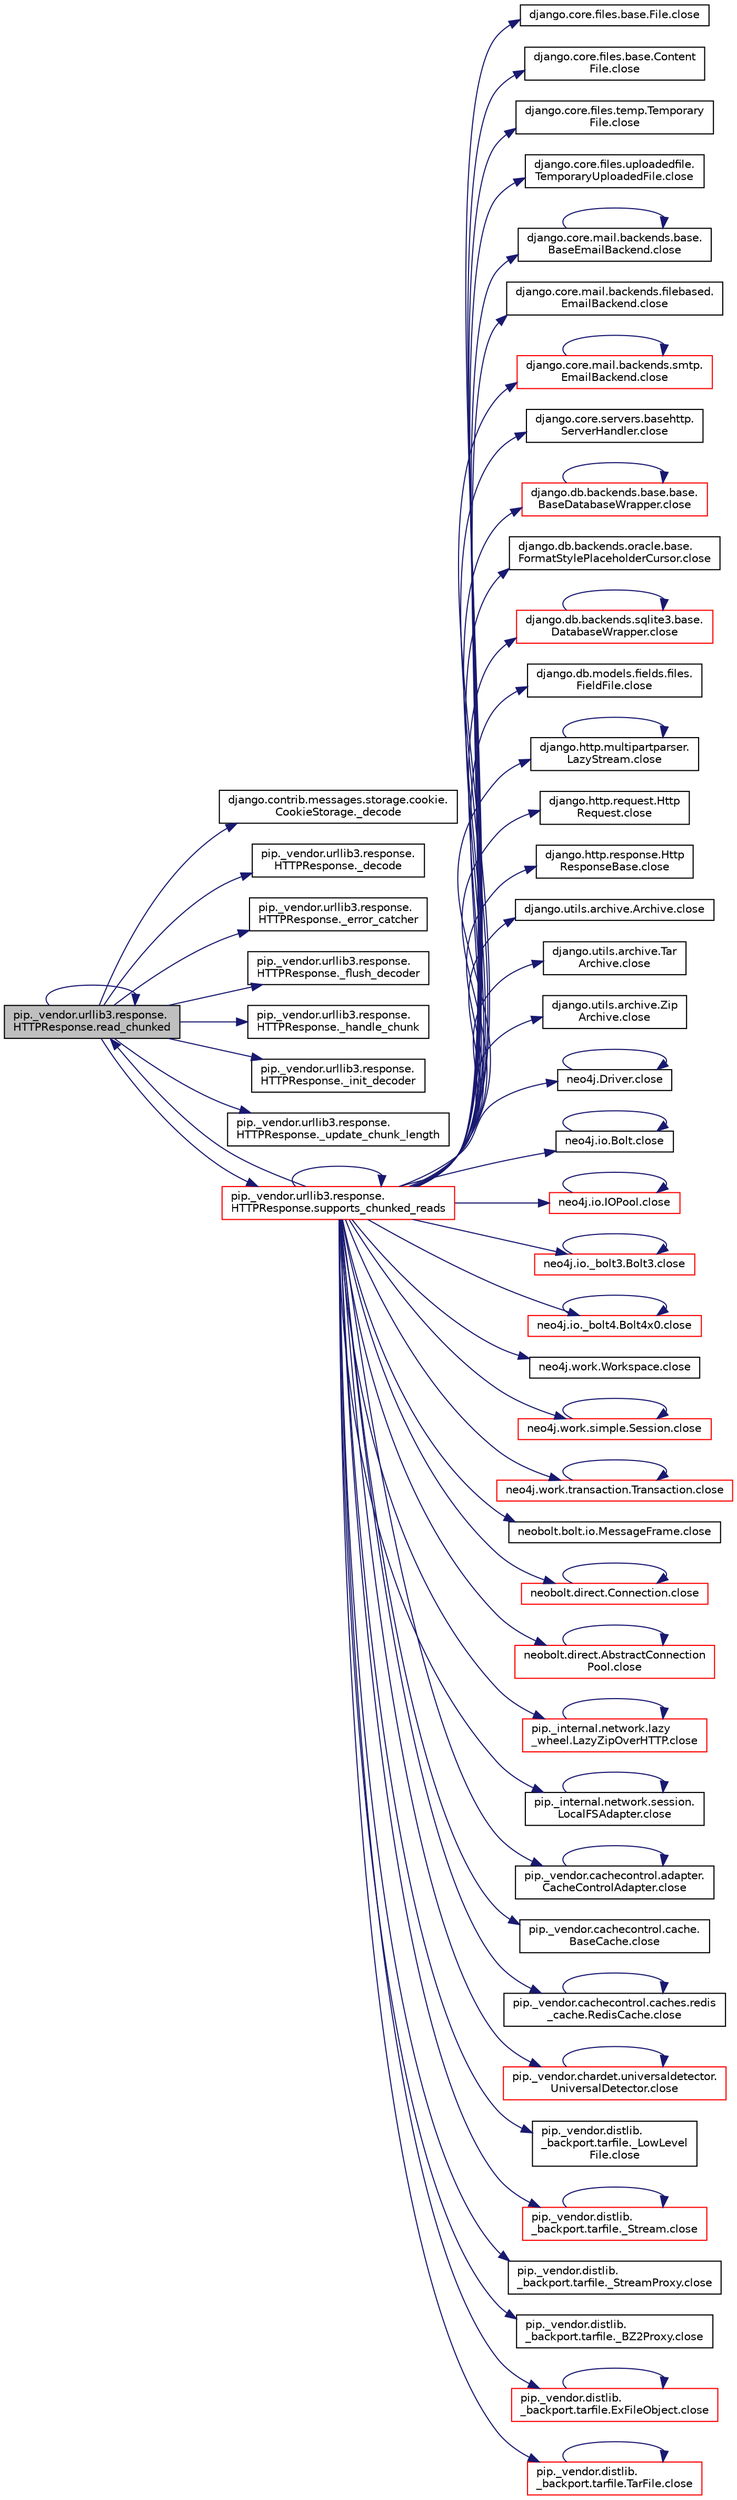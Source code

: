 digraph "pip._vendor.urllib3.response.HTTPResponse.read_chunked"
{
 // LATEX_PDF_SIZE
  edge [fontname="Helvetica",fontsize="10",labelfontname="Helvetica",labelfontsize="10"];
  node [fontname="Helvetica",fontsize="10",shape=record];
  rankdir="LR";
  Node1 [label="pip._vendor.urllib3.response.\lHTTPResponse.read_chunked",height=0.2,width=0.4,color="black", fillcolor="grey75", style="filled", fontcolor="black",tooltip=" "];
  Node1 -> Node2 [color="midnightblue",fontsize="10",style="solid",fontname="Helvetica"];
  Node2 [label="django.contrib.messages.storage.cookie.\lCookieStorage._decode",height=0.2,width=0.4,color="black", fillcolor="white", style="filled",URL="$d2/dd6/classdjango_1_1contrib_1_1messages_1_1storage_1_1cookie_1_1_cookie_storage.html#ae71905c1c9efb47885e64d31b1c7157e",tooltip=" "];
  Node1 -> Node3 [color="midnightblue",fontsize="10",style="solid",fontname="Helvetica"];
  Node3 [label="pip._vendor.urllib3.response.\lHTTPResponse._decode",height=0.2,width=0.4,color="black", fillcolor="white", style="filled",URL="$dd/d5a/classpip_1_1__vendor_1_1urllib3_1_1response_1_1_h_t_t_p_response.html#a319b50d3f226f62bacf7acff3142f9f1",tooltip=" "];
  Node1 -> Node4 [color="midnightblue",fontsize="10",style="solid",fontname="Helvetica"];
  Node4 [label="pip._vendor.urllib3.response.\lHTTPResponse._error_catcher",height=0.2,width=0.4,color="black", fillcolor="white", style="filled",URL="$dd/d5a/classpip_1_1__vendor_1_1urllib3_1_1response_1_1_h_t_t_p_response.html#a5d9f09682a9551f2d954382ccad8382b",tooltip=" "];
  Node1 -> Node5 [color="midnightblue",fontsize="10",style="solid",fontname="Helvetica"];
  Node5 [label="pip._vendor.urllib3.response.\lHTTPResponse._flush_decoder",height=0.2,width=0.4,color="black", fillcolor="white", style="filled",URL="$dd/d5a/classpip_1_1__vendor_1_1urllib3_1_1response_1_1_h_t_t_p_response.html#af433a1d3e773c54187e0518503e6dc4b",tooltip=" "];
  Node1 -> Node6 [color="midnightblue",fontsize="10",style="solid",fontname="Helvetica"];
  Node6 [label="pip._vendor.urllib3.response.\lHTTPResponse._handle_chunk",height=0.2,width=0.4,color="black", fillcolor="white", style="filled",URL="$dd/d5a/classpip_1_1__vendor_1_1urllib3_1_1response_1_1_h_t_t_p_response.html#a379d4f1b6d6edf3c2639d2c5d3bce36d",tooltip=" "];
  Node1 -> Node7 [color="midnightblue",fontsize="10",style="solid",fontname="Helvetica"];
  Node7 [label="pip._vendor.urllib3.response.\lHTTPResponse._init_decoder",height=0.2,width=0.4,color="black", fillcolor="white", style="filled",URL="$dd/d5a/classpip_1_1__vendor_1_1urllib3_1_1response_1_1_h_t_t_p_response.html#acd89b26f08a7b8c7cdc6b35ae74c801a",tooltip=" "];
  Node1 -> Node8 [color="midnightblue",fontsize="10",style="solid",fontname="Helvetica"];
  Node8 [label="pip._vendor.urllib3.response.\lHTTPResponse._update_chunk_length",height=0.2,width=0.4,color="black", fillcolor="white", style="filled",URL="$dd/d5a/classpip_1_1__vendor_1_1urllib3_1_1response_1_1_h_t_t_p_response.html#afd9dde1480029c22d5be27adfbec5dcf",tooltip=" "];
  Node1 -> Node1 [color="midnightblue",fontsize="10",style="solid",fontname="Helvetica"];
  Node1 -> Node9 [color="midnightblue",fontsize="10",style="solid",fontname="Helvetica"];
  Node9 [label="pip._vendor.urllib3.response.\lHTTPResponse.supports_chunked_reads",height=0.2,width=0.4,color="red", fillcolor="white", style="filled",URL="$dd/d5a/classpip_1_1__vendor_1_1urllib3_1_1response_1_1_h_t_t_p_response.html#a2a1912a3eac26ffca9f80fa1ab140126",tooltip=" "];
  Node9 -> Node10 [color="midnightblue",fontsize="10",style="solid",fontname="Helvetica"];
  Node10 [label="django.core.files.base.File.close",height=0.2,width=0.4,color="black", fillcolor="white", style="filled",URL="$db/def/classdjango_1_1core_1_1files_1_1base_1_1_file.html#a8c4bc9a8846330c046fc201d6becbb16",tooltip=" "];
  Node9 -> Node11 [color="midnightblue",fontsize="10",style="solid",fontname="Helvetica"];
  Node11 [label="django.core.files.base.Content\lFile.close",height=0.2,width=0.4,color="black", fillcolor="white", style="filled",URL="$d5/d94/classdjango_1_1core_1_1files_1_1base_1_1_content_file.html#a73fa166116e1f5ccbaabfa8d5e37f561",tooltip=" "];
  Node9 -> Node12 [color="midnightblue",fontsize="10",style="solid",fontname="Helvetica"];
  Node12 [label="django.core.files.temp.Temporary\lFile.close",height=0.2,width=0.4,color="black", fillcolor="white", style="filled",URL="$d3/d8a/classdjango_1_1core_1_1files_1_1temp_1_1_temporary_file.html#a972023ec85bfb464440c61a3a5e59609",tooltip=" "];
  Node9 -> Node13 [color="midnightblue",fontsize="10",style="solid",fontname="Helvetica"];
  Node13 [label="django.core.files.uploadedfile.\lTemporaryUploadedFile.close",height=0.2,width=0.4,color="black", fillcolor="white", style="filled",URL="$da/d6e/classdjango_1_1core_1_1files_1_1uploadedfile_1_1_temporary_uploaded_file.html#ada7232bde32c06dee060f180dab883f7",tooltip=" "];
  Node9 -> Node14 [color="midnightblue",fontsize="10",style="solid",fontname="Helvetica"];
  Node14 [label="django.core.mail.backends.base.\lBaseEmailBackend.close",height=0.2,width=0.4,color="black", fillcolor="white", style="filled",URL="$d5/da1/classdjango_1_1core_1_1mail_1_1backends_1_1base_1_1_base_email_backend.html#a851f1ff34881b6eb56a712fd564812c5",tooltip=" "];
  Node14 -> Node14 [color="midnightblue",fontsize="10",style="solid",fontname="Helvetica"];
  Node9 -> Node15 [color="midnightblue",fontsize="10",style="solid",fontname="Helvetica"];
  Node15 [label="django.core.mail.backends.filebased.\lEmailBackend.close",height=0.2,width=0.4,color="black", fillcolor="white", style="filled",URL="$d9/db1/classdjango_1_1core_1_1mail_1_1backends_1_1filebased_1_1_email_backend.html#a33f14c282f0e8c2e5bd515281955f9e4",tooltip=" "];
  Node9 -> Node16 [color="midnightblue",fontsize="10",style="solid",fontname="Helvetica"];
  Node16 [label="django.core.mail.backends.smtp.\lEmailBackend.close",height=0.2,width=0.4,color="red", fillcolor="white", style="filled",URL="$d7/db2/classdjango_1_1core_1_1mail_1_1backends_1_1smtp_1_1_email_backend.html#a35b061f481ea14b2fb216340ce020634",tooltip=" "];
  Node16 -> Node16 [color="midnightblue",fontsize="10",style="solid",fontname="Helvetica"];
  Node9 -> Node19 [color="midnightblue",fontsize="10",style="solid",fontname="Helvetica"];
  Node19 [label="django.core.servers.basehttp.\lServerHandler.close",height=0.2,width=0.4,color="black", fillcolor="white", style="filled",URL="$dc/d68/classdjango_1_1core_1_1servers_1_1basehttp_1_1_server_handler.html#a399f90b0984f836b3438fbc0b01366d3",tooltip=" "];
  Node9 -> Node20 [color="midnightblue",fontsize="10",style="solid",fontname="Helvetica"];
  Node20 [label="django.db.backends.base.base.\lBaseDatabaseWrapper.close",height=0.2,width=0.4,color="red", fillcolor="white", style="filled",URL="$d2/d62/classdjango_1_1db_1_1backends_1_1base_1_1base_1_1_base_database_wrapper.html#a5e2f5642f3f4943bf2530f10ffd792c0",tooltip=" "];
  Node20 -> Node20 [color="midnightblue",fontsize="10",style="solid",fontname="Helvetica"];
  Node9 -> Node133 [color="midnightblue",fontsize="10",style="solid",fontname="Helvetica"];
  Node133 [label="django.db.backends.oracle.base.\lFormatStylePlaceholderCursor.close",height=0.2,width=0.4,color="black", fillcolor="white", style="filled",URL="$d5/daa/classdjango_1_1db_1_1backends_1_1oracle_1_1base_1_1_format_style_placeholder_cursor.html#add495694b082ed477981afc54bb93406",tooltip=" "];
  Node9 -> Node134 [color="midnightblue",fontsize="10",style="solid",fontname="Helvetica"];
  Node134 [label="django.db.backends.sqlite3.base.\lDatabaseWrapper.close",height=0.2,width=0.4,color="red", fillcolor="white", style="filled",URL="$d9/dfe/classdjango_1_1db_1_1backends_1_1sqlite3_1_1base_1_1_database_wrapper.html#a2bf73e368c6645c2af663435bca4d3fb",tooltip=" "];
  Node134 -> Node134 [color="midnightblue",fontsize="10",style="solid",fontname="Helvetica"];
  Node9 -> Node137 [color="midnightblue",fontsize="10",style="solid",fontname="Helvetica"];
  Node137 [label="django.db.models.fields.files.\lFieldFile.close",height=0.2,width=0.4,color="black", fillcolor="white", style="filled",URL="$d8/d02/classdjango_1_1db_1_1models_1_1fields_1_1files_1_1_field_file.html#a27982b1ff494afc8bdf98eef03cc0b8d",tooltip=" "];
  Node9 -> Node138 [color="midnightblue",fontsize="10",style="solid",fontname="Helvetica"];
  Node138 [label="django.http.multipartparser.\lLazyStream.close",height=0.2,width=0.4,color="black", fillcolor="white", style="filled",URL="$d4/dba/classdjango_1_1http_1_1multipartparser_1_1_lazy_stream.html#a2c8ea716b7de1e1363e21ada0726445a",tooltip=" "];
  Node138 -> Node138 [color="midnightblue",fontsize="10",style="solid",fontname="Helvetica"];
  Node9 -> Node139 [color="midnightblue",fontsize="10",style="solid",fontname="Helvetica"];
  Node139 [label="django.http.request.Http\lRequest.close",height=0.2,width=0.4,color="black", fillcolor="white", style="filled",URL="$d1/ded/classdjango_1_1http_1_1request_1_1_http_request.html#a73876439af72cf5449e7b53f5a27c21a",tooltip=" "];
  Node9 -> Node140 [color="midnightblue",fontsize="10",style="solid",fontname="Helvetica"];
  Node140 [label="django.http.response.Http\lResponseBase.close",height=0.2,width=0.4,color="black", fillcolor="white", style="filled",URL="$dd/db4/classdjango_1_1http_1_1response_1_1_http_response_base.html#a64917d2a4fd30e2690a212a2bdac8115",tooltip=" "];
  Node9 -> Node141 [color="midnightblue",fontsize="10",style="solid",fontname="Helvetica"];
  Node141 [label="django.utils.archive.Archive.close",height=0.2,width=0.4,color="black", fillcolor="white", style="filled",URL="$d5/d22/classdjango_1_1utils_1_1archive_1_1_archive.html#ac7ce106b60f0e71831c77999ebe505fb",tooltip=" "];
  Node9 -> Node142 [color="midnightblue",fontsize="10",style="solid",fontname="Helvetica"];
  Node142 [label="django.utils.archive.Tar\lArchive.close",height=0.2,width=0.4,color="black", fillcolor="white", style="filled",URL="$dc/df0/classdjango_1_1utils_1_1archive_1_1_tar_archive.html#af97c435d280d0706f1a82d95f603fc12",tooltip=" "];
  Node9 -> Node143 [color="midnightblue",fontsize="10",style="solid",fontname="Helvetica"];
  Node143 [label="django.utils.archive.Zip\lArchive.close",height=0.2,width=0.4,color="black", fillcolor="white", style="filled",URL="$de/d2b/classdjango_1_1utils_1_1archive_1_1_zip_archive.html#a40603f7592fdca9e97e2437837d51268",tooltip=" "];
  Node9 -> Node144 [color="midnightblue",fontsize="10",style="solid",fontname="Helvetica"];
  Node144 [label="neo4j.Driver.close",height=0.2,width=0.4,color="black", fillcolor="white", style="filled",URL="$d0/deb/classneo4j_1_1_driver.html#a74ff35dcee5c2e7a374bbfafd1b6c8bf",tooltip=" "];
  Node144 -> Node144 [color="midnightblue",fontsize="10",style="solid",fontname="Helvetica"];
  Node9 -> Node145 [color="midnightblue",fontsize="10",style="solid",fontname="Helvetica"];
  Node145 [label="neo4j.io.Bolt.close",height=0.2,width=0.4,color="black", fillcolor="white", style="filled",URL="$db/dec/classneo4j_1_1io_1_1_bolt.html#a31d410f59bae9017097e542252e6a329",tooltip=" "];
  Node145 -> Node145 [color="midnightblue",fontsize="10",style="solid",fontname="Helvetica"];
  Node9 -> Node146 [color="midnightblue",fontsize="10",style="solid",fontname="Helvetica"];
  Node146 [label="neo4j.io.IOPool.close",height=0.2,width=0.4,color="red", fillcolor="white", style="filled",URL="$df/daf/classneo4j_1_1io_1_1_i_o_pool.html#a100def1e1c216546d86c2d2c61c79dc9",tooltip=" "];
  Node146 -> Node146 [color="midnightblue",fontsize="10",style="solid",fontname="Helvetica"];
  Node9 -> Node2865 [color="midnightblue",fontsize="10",style="solid",fontname="Helvetica"];
  Node2865 [label="neo4j.io._bolt3.Bolt3.close",height=0.2,width=0.4,color="red", fillcolor="white", style="filled",URL="$db/d66/classneo4j_1_1io_1_1__bolt3_1_1_bolt3.html#a10044067639209614003ec8225c9a3cb",tooltip=" "];
  Node2865 -> Node2865 [color="midnightblue",fontsize="10",style="solid",fontname="Helvetica"];
  Node9 -> Node2867 [color="midnightblue",fontsize="10",style="solid",fontname="Helvetica"];
  Node2867 [label="neo4j.io._bolt4.Bolt4x0.close",height=0.2,width=0.4,color="red", fillcolor="white", style="filled",URL="$d2/dd8/classneo4j_1_1io_1_1__bolt4_1_1_bolt4x0.html#a8e5771df2d7ec575c4ac9a8d9ff7d576",tooltip=" "];
  Node2867 -> Node2867 [color="midnightblue",fontsize="10",style="solid",fontname="Helvetica"];
  Node9 -> Node2868 [color="midnightblue",fontsize="10",style="solid",fontname="Helvetica"];
  Node2868 [label="neo4j.work.Workspace.close",height=0.2,width=0.4,color="black", fillcolor="white", style="filled",URL="$d4/d0d/classneo4j_1_1work_1_1_workspace.html#ad10e5d22f3ae53ec75a474e3f7227603",tooltip=" "];
  Node9 -> Node2869 [color="midnightblue",fontsize="10",style="solid",fontname="Helvetica"];
  Node2869 [label="neo4j.work.simple.Session.close",height=0.2,width=0.4,color="red", fillcolor="white", style="filled",URL="$d9/d69/classneo4j_1_1work_1_1simple_1_1_session.html#a5b9805837cff2e5932135143b89454df",tooltip=" "];
  Node2869 -> Node2869 [color="midnightblue",fontsize="10",style="solid",fontname="Helvetica"];
  Node9 -> Node2873 [color="midnightblue",fontsize="10",style="solid",fontname="Helvetica"];
  Node2873 [label="neo4j.work.transaction.Transaction.close",height=0.2,width=0.4,color="red", fillcolor="white", style="filled",URL="$d9/da3/classneo4j_1_1work_1_1transaction_1_1_transaction.html#ae6ffbee4693b39a418619aac35168e56",tooltip=" "];
  Node2873 -> Node2873 [color="midnightblue",fontsize="10",style="solid",fontname="Helvetica"];
  Node9 -> Node2885 [color="midnightblue",fontsize="10",style="solid",fontname="Helvetica"];
  Node2885 [label="neobolt.bolt.io.MessageFrame.close",height=0.2,width=0.4,color="black", fillcolor="white", style="filled",URL="$d8/d88/classneobolt_1_1bolt_1_1io_1_1_message_frame.html#aa6fe5688ce66d293baafde24a67488bb",tooltip=" "];
  Node9 -> Node2886 [color="midnightblue",fontsize="10",style="solid",fontname="Helvetica"];
  Node2886 [label="neobolt.direct.Connection.close",height=0.2,width=0.4,color="red", fillcolor="white", style="filled",URL="$d8/db4/classneobolt_1_1direct_1_1_connection.html#af0b5cc8672b0f72f3b3e681ff0608519",tooltip=" "];
  Node2886 -> Node2886 [color="midnightblue",fontsize="10",style="solid",fontname="Helvetica"];
  Node9 -> Node2888 [color="midnightblue",fontsize="10",style="solid",fontname="Helvetica"];
  Node2888 [label="neobolt.direct.AbstractConnection\lPool.close",height=0.2,width=0.4,color="red", fillcolor="white", style="filled",URL="$dd/dec/classneobolt_1_1direct_1_1_abstract_connection_pool.html#a0469a6a947b4242c95d0341ef9fd48ba",tooltip=" "];
  Node2888 -> Node2888 [color="midnightblue",fontsize="10",style="solid",fontname="Helvetica"];
  Node9 -> Node2906 [color="midnightblue",fontsize="10",style="solid",fontname="Helvetica"];
  Node2906 [label="pip._internal.network.lazy\l_wheel.LazyZipOverHTTP.close",height=0.2,width=0.4,color="red", fillcolor="white", style="filled",URL="$df/d67/classpip_1_1__internal_1_1network_1_1lazy__wheel_1_1_lazy_zip_over_h_t_t_p.html#a6aeec11453c683f141b9fe121163a8d0",tooltip=" "];
  Node2906 -> Node2906 [color="midnightblue",fontsize="10",style="solid",fontname="Helvetica"];
  Node9 -> Node2907 [color="midnightblue",fontsize="10",style="solid",fontname="Helvetica"];
  Node2907 [label="pip._internal.network.session.\lLocalFSAdapter.close",height=0.2,width=0.4,color="black", fillcolor="white", style="filled",URL="$d4/dd3/classpip_1_1__internal_1_1network_1_1session_1_1_local_f_s_adapter.html#aa34a91aefe9a7eb5c878f46fd1e41c21",tooltip=" "];
  Node2907 -> Node2907 [color="midnightblue",fontsize="10",style="solid",fontname="Helvetica"];
  Node9 -> Node2908 [color="midnightblue",fontsize="10",style="solid",fontname="Helvetica"];
  Node2908 [label="pip._vendor.cachecontrol.adapter.\lCacheControlAdapter.close",height=0.2,width=0.4,color="black", fillcolor="white", style="filled",URL="$d6/def/classpip_1_1__vendor_1_1cachecontrol_1_1adapter_1_1_cache_control_adapter.html#a4a0c2c447b066fbb5ac2c0e79c2d3b0d",tooltip=" "];
  Node2908 -> Node2908 [color="midnightblue",fontsize="10",style="solid",fontname="Helvetica"];
  Node9 -> Node2909 [color="midnightblue",fontsize="10",style="solid",fontname="Helvetica"];
  Node2909 [label="pip._vendor.cachecontrol.cache.\lBaseCache.close",height=0.2,width=0.4,color="black", fillcolor="white", style="filled",URL="$da/d8a/classpip_1_1__vendor_1_1cachecontrol_1_1cache_1_1_base_cache.html#a8017769efeea6eff571e348aa704688e",tooltip=" "];
  Node9 -> Node2910 [color="midnightblue",fontsize="10",style="solid",fontname="Helvetica"];
  Node2910 [label="pip._vendor.cachecontrol.caches.redis\l_cache.RedisCache.close",height=0.2,width=0.4,color="black", fillcolor="white", style="filled",URL="$dd/d2e/classpip_1_1__vendor_1_1cachecontrol_1_1caches_1_1redis__cache_1_1_redis_cache.html#adeb3c051e33255eefb591db14684a229",tooltip=" "];
  Node2910 -> Node2910 [color="midnightblue",fontsize="10",style="solid",fontname="Helvetica"];
  Node9 -> Node2911 [color="midnightblue",fontsize="10",style="solid",fontname="Helvetica"];
  Node2911 [label="pip._vendor.chardet.universaldetector.\lUniversalDetector.close",height=0.2,width=0.4,color="red", fillcolor="white", style="filled",URL="$d1/d68/classpip_1_1__vendor_1_1chardet_1_1universaldetector_1_1_universal_detector.html#ae3e8249c727d067d4bd2d8f4445bbc76",tooltip=" "];
  Node2911 -> Node2911 [color="midnightblue",fontsize="10",style="solid",fontname="Helvetica"];
  Node9 -> Node2915 [color="midnightblue",fontsize="10",style="solid",fontname="Helvetica"];
  Node2915 [label="pip._vendor.distlib.\l_backport.tarfile._LowLevel\lFile.close",height=0.2,width=0.4,color="black", fillcolor="white", style="filled",URL="$d8/d82/classpip_1_1__vendor_1_1distlib_1_1__backport_1_1tarfile_1_1___low_level_file.html#a373205504dfbb24ed49d8be2afe5754a",tooltip=" "];
  Node9 -> Node2916 [color="midnightblue",fontsize="10",style="solid",fontname="Helvetica"];
  Node2916 [label="pip._vendor.distlib.\l_backport.tarfile._Stream.close",height=0.2,width=0.4,color="red", fillcolor="white", style="filled",URL="$de/d60/classpip_1_1__vendor_1_1distlib_1_1__backport_1_1tarfile_1_1___stream.html#a1a25d16c23451063ba92b17584a36535",tooltip=" "];
  Node2916 -> Node2916 [color="midnightblue",fontsize="10",style="solid",fontname="Helvetica"];
  Node9 -> Node2920 [color="midnightblue",fontsize="10",style="solid",fontname="Helvetica"];
  Node2920 [label="pip._vendor.distlib.\l_backport.tarfile._StreamProxy.close",height=0.2,width=0.4,color="black", fillcolor="white", style="filled",URL="$de/da4/classpip_1_1__vendor_1_1distlib_1_1__backport_1_1tarfile_1_1___stream_proxy.html#ada0a8b99ad484a712f7bbc97a628fdc6",tooltip=" "];
  Node9 -> Node2921 [color="midnightblue",fontsize="10",style="solid",fontname="Helvetica"];
  Node2921 [label="pip._vendor.distlib.\l_backport.tarfile._BZ2Proxy.close",height=0.2,width=0.4,color="black", fillcolor="white", style="filled",URL="$dc/df3/classpip_1_1__vendor_1_1distlib_1_1__backport_1_1tarfile_1_1___b_z2_proxy.html#a540eb239b85228776c0e6d66fc42bca1",tooltip=" "];
  Node9 -> Node2922 [color="midnightblue",fontsize="10",style="solid",fontname="Helvetica"];
  Node2922 [label="pip._vendor.distlib.\l_backport.tarfile.ExFileObject.close",height=0.2,width=0.4,color="red", fillcolor="white", style="filled",URL="$dd/da0/classpip_1_1__vendor_1_1distlib_1_1__backport_1_1tarfile_1_1_ex_file_object.html#abc2ddbaf5cab611331d48f0216115774",tooltip=" "];
  Node2922 -> Node2922 [color="midnightblue",fontsize="10",style="solid",fontname="Helvetica"];
  Node9 -> Node2923 [color="midnightblue",fontsize="10",style="solid",fontname="Helvetica"];
  Node2923 [label="pip._vendor.distlib.\l_backport.tarfile.TarFile.close",height=0.2,width=0.4,color="red", fillcolor="white", style="filled",URL="$d7/d1d/classpip_1_1__vendor_1_1distlib_1_1__backport_1_1tarfile_1_1_tar_file.html#a44e09ebb6092dccda9c5a528b99f0136",tooltip=" "];
  Node2923 -> Node2923 [color="midnightblue",fontsize="10",style="solid",fontname="Helvetica"];
  Node9 -> Node1 [color="midnightblue",fontsize="10",style="solid",fontname="Helvetica"];
  Node9 -> Node9 [color="midnightblue",fontsize="10",style="solid",fontname="Helvetica"];
}
